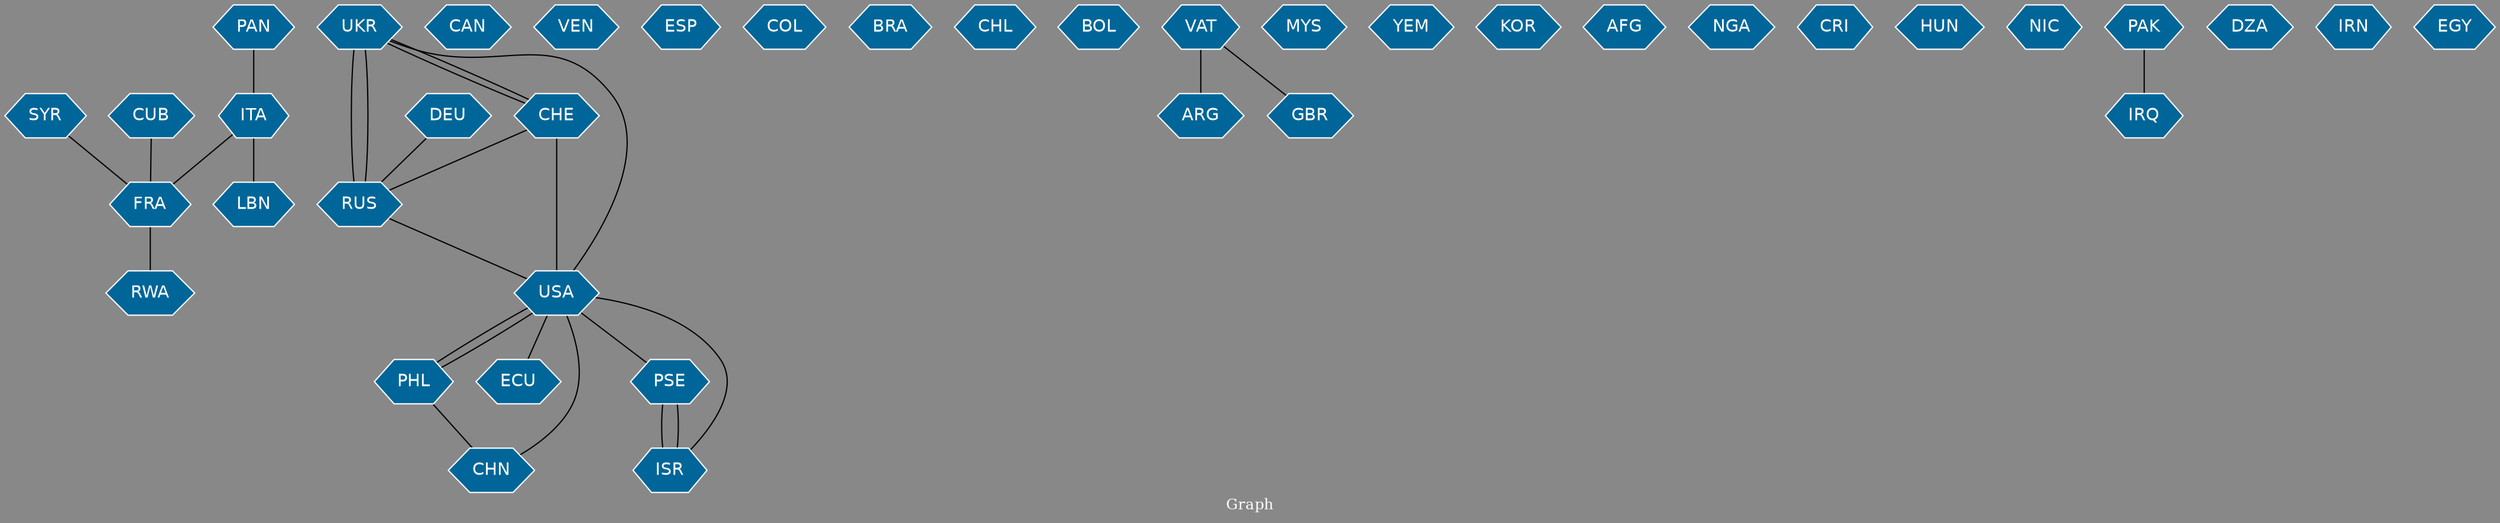 // Countries together in item graph
graph {
	graph [bgcolor="#888888" fontcolor=white fontsize=12 label="Graph" outputorder=edgesfirst overlap=prism]
	node [color=white fillcolor="#006699" fontcolor=white fontname=Helvetica shape=hexagon style=filled]
	edge [arrowhead=open color=black fontcolor=white fontname=Courier fontsize=12]
		SYR [label=SYR]
		UKR [label=UKR]
		CHE [label=CHE]
		RUS [label=RUS]
		CAN [label=CAN]
		USA [label=USA]
		VEN [label=VEN]
		ESP [label=ESP]
		ITA [label=ITA]
		COL [label=COL]
		CUB [label=CUB]
		PHL [label=PHL]
		BRA [label=BRA]
		ECU [label=ECU]
		FRA [label=FRA]
		ISR [label=ISR]
		CHL [label=CHL]
		BOL [label=BOL]
		PSE [label=PSE]
		ARG [label=ARG]
		PAN [label=PAN]
		MYS [label=MYS]
		YEM [label=YEM]
		DEU [label=DEU]
		GBR [label=GBR]
		VAT [label=VAT]
		KOR [label=KOR]
		AFG [label=AFG]
		NGA [label=NGA]
		CRI [label=CRI]
		HUN [label=HUN]
		RWA [label=RWA]
		NIC [label=NIC]
		IRQ [label=IRQ]
		DZA [label=DZA]
		LBN [label=LBN]
		IRN [label=IRN]
		PAK [label=PAK]
		EGY [label=EGY]
		CHN [label=CHN]
			PAN -- ITA [weight=1]
			ITA -- FRA [weight=1]
			ISR -- PSE [weight=3]
			DEU -- RUS [weight=1]
			PHL -- USA [weight=1]
			CUB -- FRA [weight=1]
			ITA -- LBN [weight=1]
			CHN -- USA [weight=1]
			CHE -- RUS [weight=2]
			PAK -- IRQ [weight=1]
			USA -- CHE [weight=1]
			USA -- ECU [weight=1]
			VAT -- GBR [weight=1]
			ISR -- USA [weight=1]
			UKR -- CHE [weight=1]
			UKR -- RUS [weight=6]
			USA -- PHL [weight=1]
			VAT -- ARG [weight=2]
			RUS -- USA [weight=1]
			CHE -- UKR [weight=1]
			SYR -- FRA [weight=1]
			RUS -- UKR [weight=5]
			PSE -- ISR [weight=1]
			USA -- PSE [weight=1]
			UKR -- USA [weight=1]
			PHL -- CHN [weight=1]
			FRA -- RWA [weight=1]
}